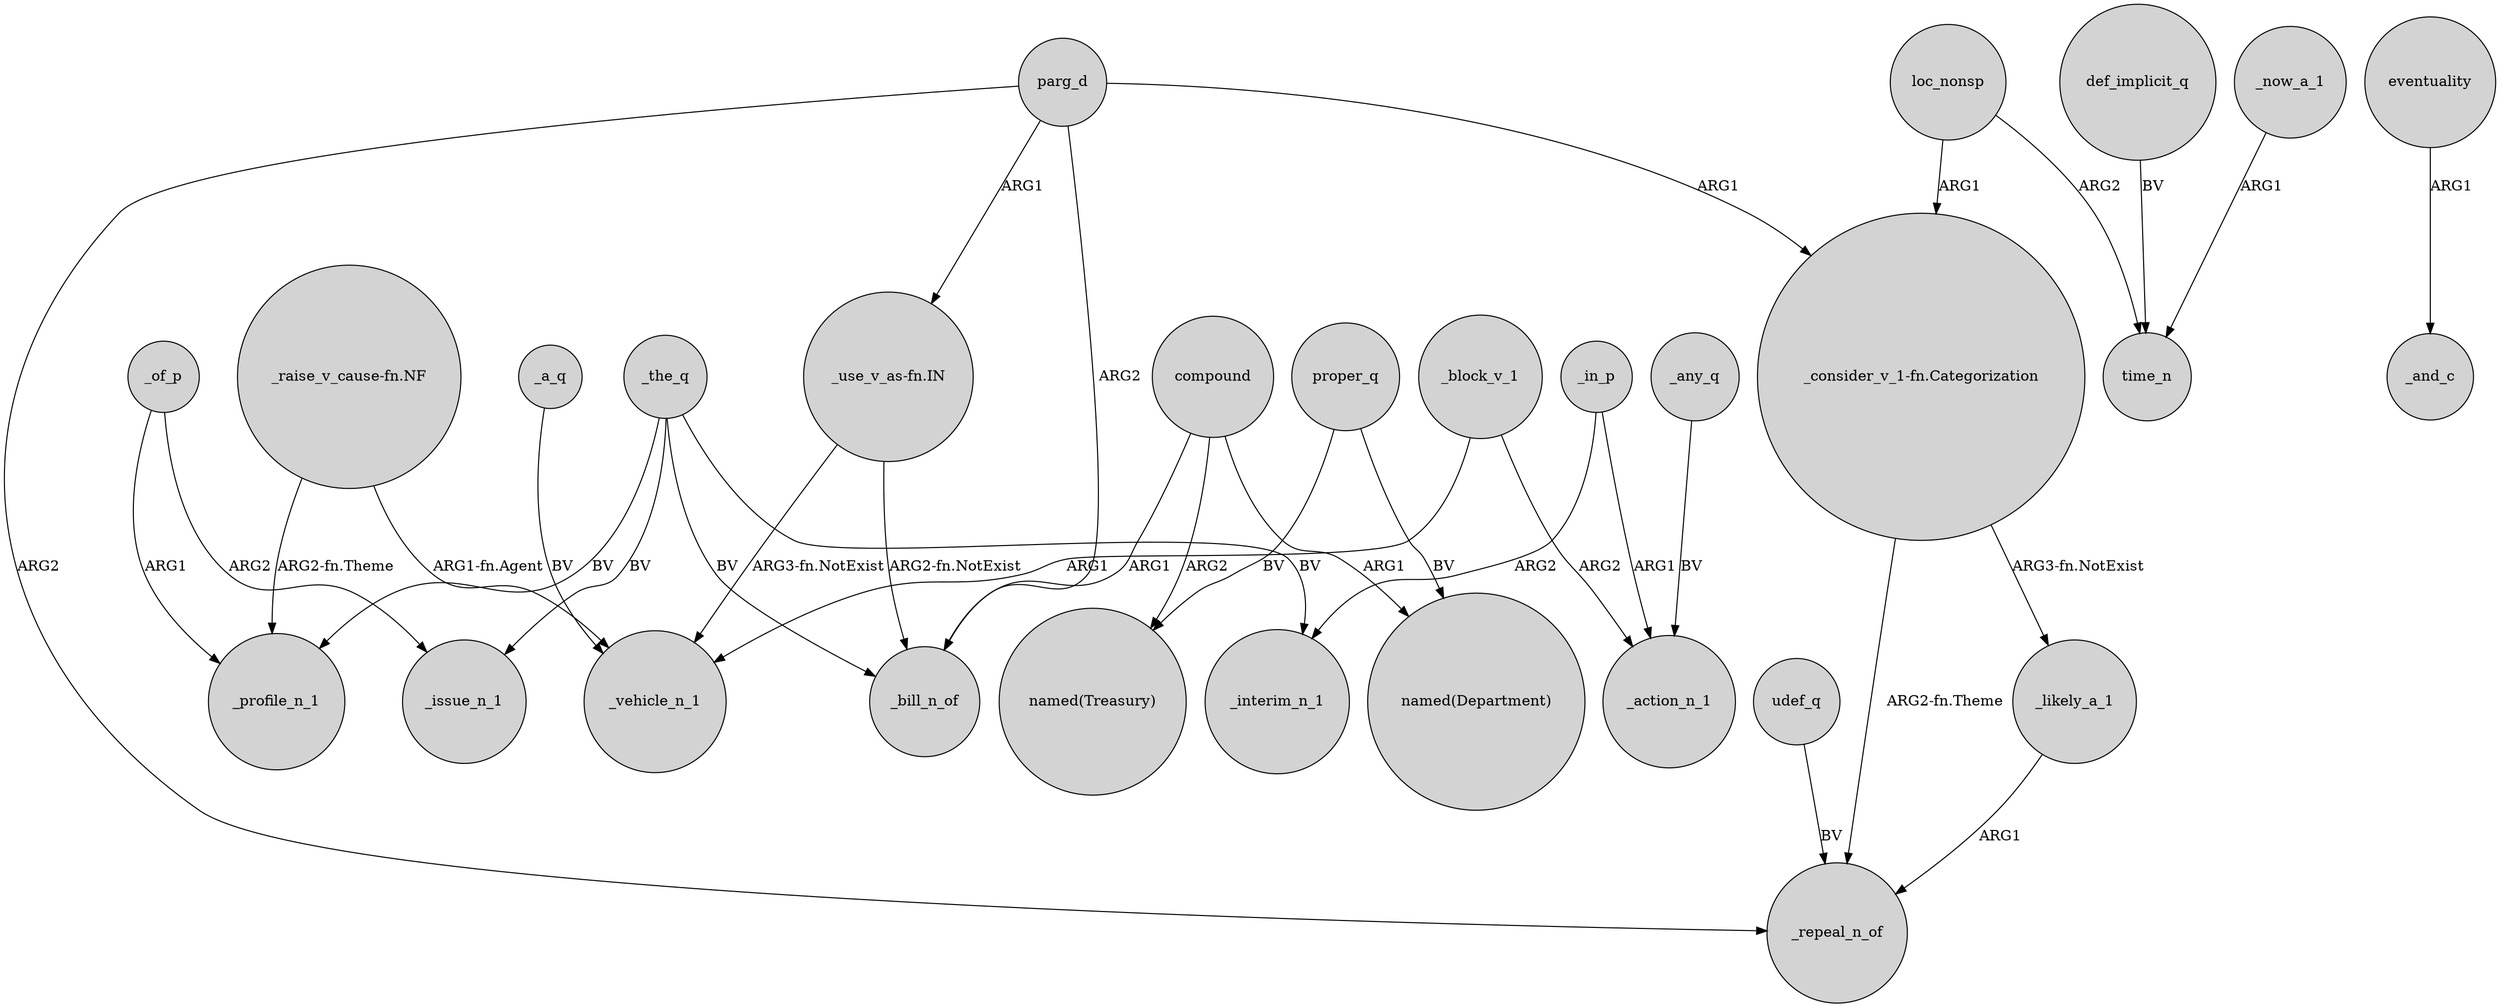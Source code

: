digraph {
	node [shape=circle style=filled]
	_the_q -> _profile_n_1 [label=BV]
	_the_q -> _bill_n_of [label=BV]
	compound -> "named(Treasury)" [label=ARG2]
	_the_q -> _interim_n_1 [label=BV]
	compound -> _bill_n_of [label=ARG1]
	"_use_v_as-fn.IN" -> _bill_n_of [label="ARG2-fn.NotExist"]
	_of_p -> _issue_n_1 [label=ARG2]
	"_consider_v_1-fn.Categorization" -> _likely_a_1 [label="ARG3-fn.NotExist"]
	parg_d -> _repeal_n_of [label=ARG2]
	_a_q -> _vehicle_n_1 [label=BV]
	_in_p -> _action_n_1 [label=ARG1]
	parg_d -> "_consider_v_1-fn.Categorization" [label=ARG1]
	_any_q -> _action_n_1 [label=BV]
	_the_q -> _issue_n_1 [label=BV]
	_likely_a_1 -> _repeal_n_of [label=ARG1]
	parg_d -> _bill_n_of [label=ARG2]
	loc_nonsp -> time_n [label=ARG2]
	loc_nonsp -> "_consider_v_1-fn.Categorization" [label=ARG1]
	udef_q -> _repeal_n_of [label=BV]
	"_use_v_as-fn.IN" -> _vehicle_n_1 [label="ARG3-fn.NotExist"]
	_in_p -> _interim_n_1 [label=ARG2]
	_now_a_1 -> time_n [label=ARG1]
	"_raise_v_cause-fn.NF" -> _vehicle_n_1 [label="ARG1-fn.Agent"]
	proper_q -> "named(Treasury)" [label=BV]
	parg_d -> "_use_v_as-fn.IN" [label=ARG1]
	_block_v_1 -> _action_n_1 [label=ARG2]
	_block_v_1 -> _vehicle_n_1 [label=ARG1]
	compound -> "named(Department)" [label=ARG1]
	"_consider_v_1-fn.Categorization" -> _repeal_n_of [label="ARG2-fn.Theme"]
	eventuality -> _and_c [label=ARG1]
	"_raise_v_cause-fn.NF" -> _profile_n_1 [label="ARG2-fn.Theme"]
	proper_q -> "named(Department)" [label=BV]
	_of_p -> _profile_n_1 [label=ARG1]
	def_implicit_q -> time_n [label=BV]
}
